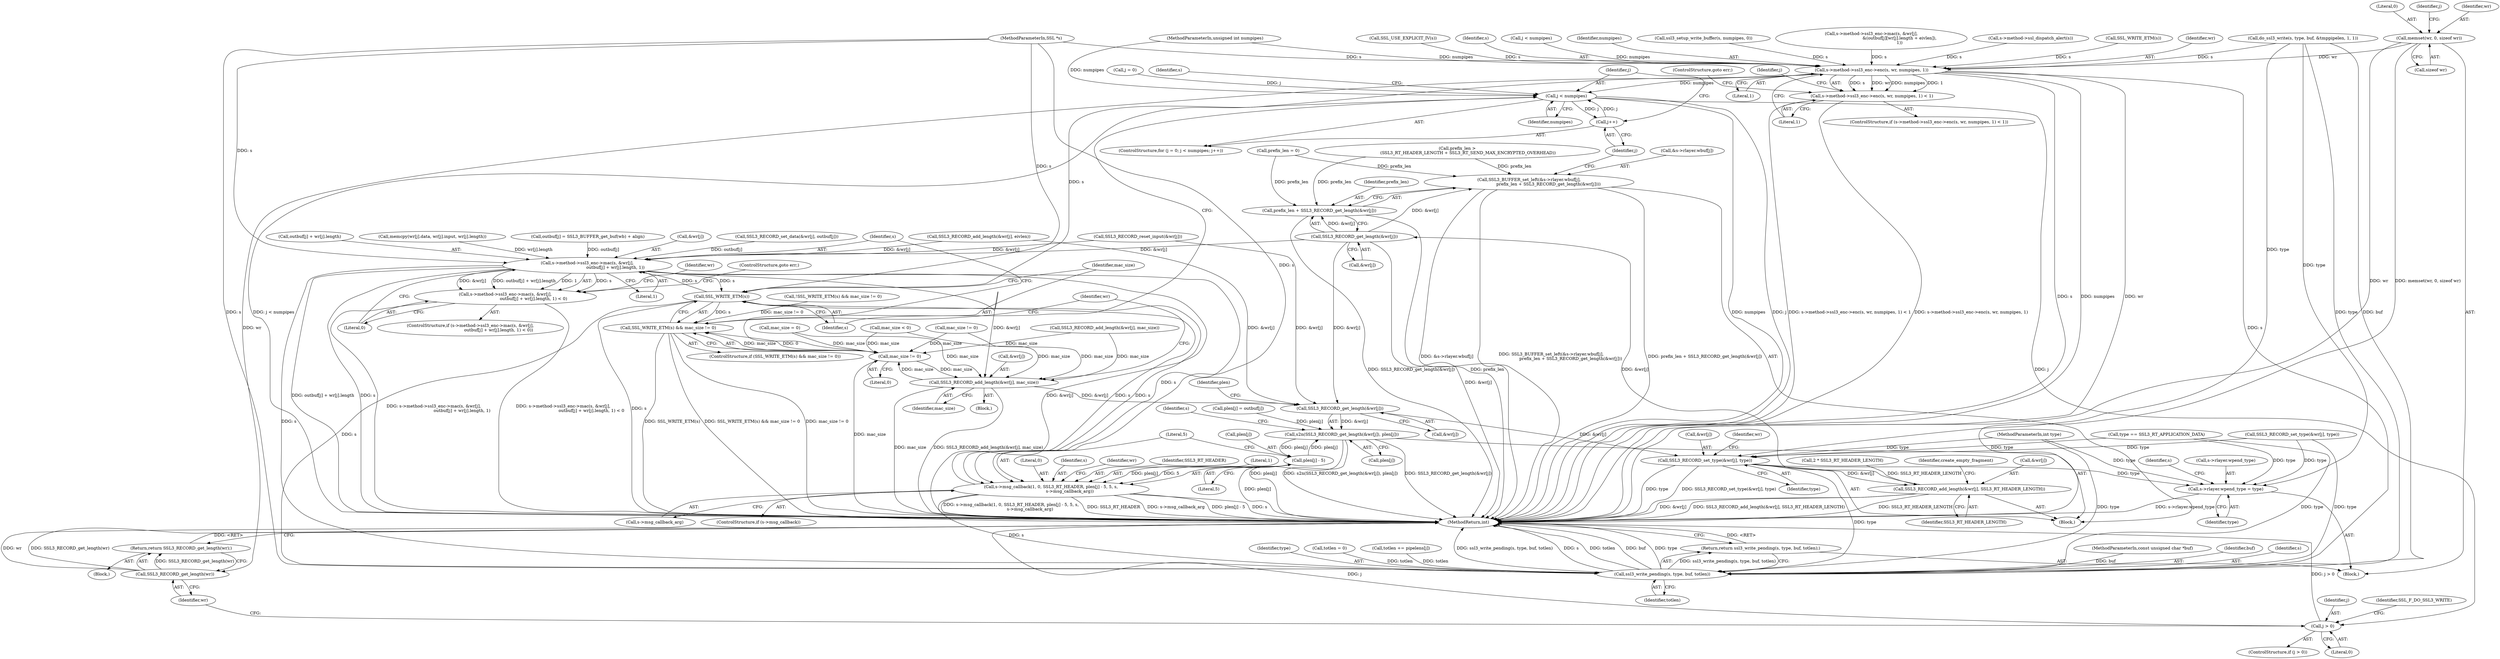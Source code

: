 digraph "0_openssl_4ad93618d26a3ea23d36ad5498ff4f59eff3a4d2@API" {
"1000521" [label="(Call,memset(wr, 0, sizeof wr))"];
"1000749" [label="(Call,s->method->ssl3_enc->enc(s, wr, numpipes, 1))"];
"1000748" [label="(Call,s->method->ssl3_enc->enc(s, wr, numpipes, 1) < 1)"];
"1000760" [label="(Call,j < numpipes)"];
"1000763" [label="(Call,j++)"];
"1000843" [label="(Call,j > 0)"];
"1000768" [label="(Call,SSL_WRITE_ETM(s))"];
"1000767" [label="(Call,SSL_WRITE_ETM(s) && mac_size != 0)"];
"1000776" [label="(Call,s->method->ssl3_enc->mac(s, &wr[j],\n                                          outbuf[j] + wr[j].length, 1))"];
"1000775" [label="(Call,s->method->ssl3_enc->mac(s, &wr[j],\n                                          outbuf[j] + wr[j].length, 1) < 0)"];
"1000794" [label="(Call,SSL3_RECORD_add_length(&wr[j], mac_size))"];
"1000770" [label="(Call,mac_size != 0)"];
"1000801" [label="(Call,SSL3_RECORD_get_length(&wr[j]))"];
"1000800" [label="(Call,s2n(SSL3_RECORD_get_length(&wr[j]), plen[j]))"];
"1000817" [label="(Call,plen[j] - 5)"];
"1000813" [label="(Call,s->msg_callback(1, 0, SSL3_RT_HEADER, plen[j] - 5, 5, s,\n                            s->msg_callback_arg))"];
"1000899" [label="(Call,ssl3_write_pending(s, type, buf, totlen))"];
"1000898" [label="(Return,return ssl3_write_pending(s, type, buf, totlen);)"];
"1000827" [label="(Call,SSL3_RECORD_set_type(&wr[j], type))"];
"1000833" [label="(Call,SSL3_RECORD_add_length(&wr[j], SSL3_RT_HEADER_LENGTH))"];
"1000865" [label="(Call,SSL3_RECORD_get_length(&wr[j]))"];
"1000854" [label="(Call,SSL3_BUFFER_set_left(&s->rlayer.wbuf[j],\n                             prefix_len + SSL3_RECORD_get_length(&wr[j])))"];
"1000863" [label="(Call,prefix_len + SSL3_RECORD_get_length(&wr[j]))"];
"1000884" [label="(Call,s->rlayer.wpend_type = type)"];
"1000852" [label="(Call,SSL3_RECORD_get_length(wr))"];
"1000851" [label="(Return,return SSL3_RECORD_get_length(wr);)"];
"1000791" [label="(Literal,1)"];
"1000765" [label="(Block,)"];
"1000834" [label="(Call,&wr[j])"];
"1000794" [label="(Call,SSL3_RECORD_add_length(&wr[j], mac_size))"];
"1000873" [label="(Identifier,s)"];
"1000884" [label="(Call,s->rlayer.wpend_type = type)"];
"1000767" [label="(Call,SSL_WRITE_ETM(s) && mac_size != 0)"];
"1000813" [label="(Call,s->msg_callback(1, 0, SSL3_RT_HEADER, plen[j] - 5, 5, s,\n                            s->msg_callback_arg))"];
"1000521" [label="(Call,memset(wr, 0, sizeof wr))"];
"1000793" [label="(ControlStructure,goto err;)"];
"1000782" [label="(Call,outbuf[j] + wr[j].length)"];
"1000836" [label="(Identifier,wr)"];
"1000770" [label="(Call,mac_size != 0)"];
"1000131" [label="(MethodParameterIn,const unsigned char *buf)"];
"1000807" [label="(Identifier,plen)"];
"1000690" [label="(Call,SSL_WRITE_ETM(s))"];
"1000801" [label="(Call,SSL3_RECORD_get_length(&wr[j]))"];
"1000908" [label="(MethodReturn,int)"];
"1000273" [label="(Call,mac_size < 0)"];
"1000852" [label="(Call,SSL3_RECORD_get_length(wr))"];
"1000842" [label="(ControlStructure,if (j > 0))"];
"1000811" [label="(Identifier,s)"];
"1000800" [label="(Call,s2n(SSL3_RECORD_get_length(&wr[j]), plen[j]))"];
"1000741" [label="(Call,SSL3_RECORD_add_length(&wr[j], eivlen))"];
"1000865" [label="(Call,SSL3_RECORD_get_length(&wr[j]))"];
"1000733" [label="(Call,SSL3_RECORD_reset_input(&wr[j]))"];
"1000843" [label="(Call,j > 0)"];
"1000841" [label="(Block,)"];
"1000751" [label="(Identifier,wr)"];
"1000773" [label="(Block,)"];
"1000758" [label="(Identifier,j)"];
"1000523" [label="(Literal,0)"];
"1000832" [label="(Identifier,type)"];
"1000815" [label="(Literal,0)"];
"1000466" [label="(Call,SSL_USE_EXPLICIT_IV(s))"];
"1000902" [label="(Identifier,buf)"];
"1000747" [label="(ControlStructure,if (s->method->ssl3_enc->enc(s, wr, numpipes, 1) < 1))"];
"1000761" [label="(Identifier,j)"];
"1000768" [label="(Call,SSL_WRITE_ETM(s))"];
"1000845" [label="(Literal,0)"];
"1000775" [label="(Call,s->method->ssl3_enc->mac(s, &wr[j],\n                                          outbuf[j] + wr[j].length, 1) < 0)"];
"1000903" [label="(Identifier,totlen)"];
"1000838" [label="(Identifier,SSL3_RT_HEADER_LENGTH)"];
"1000823" [label="(Identifier,s)"];
"1000754" [label="(Literal,1)"];
"1000806" [label="(Call,plen[j])"];
"1000776" [label="(Call,s->method->ssl3_enc->mac(s, &wr[j],\n                                          outbuf[j] + wr[j].length, 1))"];
"1000900" [label="(Identifier,s)"];
"1000854" [label="(Call,SSL3_BUFFER_set_left(&s->rlayer.wbuf[j],\n                             prefix_len + SSL3_RECORD_get_length(&wr[j])))"];
"1000894" [label="(Identifier,s)"];
"1000802" [label="(Call,&wr[j])"];
"1000756" [label="(ControlStructure,for (j = 0; j < numpipes; j++))"];
"1000827" [label="(Call,SSL3_RECORD_set_type(&wr[j], type))"];
"1000146" [label="(Call,prefix_len = 0)"];
"1000755" [label="(ControlStructure,goto err;)"];
"1000359" [label="(Call,2 * SSL3_RT_HEADER_LENGTH)"];
"1000863" [label="(Call,prefix_len + SSL3_RECORD_get_length(&wr[j]))"];
"1000821" [label="(Literal,5)"];
"1000692" [label="(Call,mac_size != 0)"];
"1000774" [label="(ControlStructure,if (s->method->ssl3_enc->mac(s, &wr[j],\n                                          outbuf[j] + wr[j].length, 1) < 0))"];
"1000130" [label="(MethodParameterIn,int type)"];
"1000901" [label="(Identifier,type)"];
"1000129" [label="(MethodParameterIn,SSL *s)"];
"1000688" [label="(Call,!SSL_WRITE_ETM(s) && mac_size != 0)"];
"1000753" [label="(Literal,1)"];
"1000824" [label="(Call,s->msg_callback_arg)"];
"1000763" [label="(Call,j++)"];
"1000898" [label="(Return,return ssl3_write_pending(s, type, buf, totlen);)"];
"1000797" [label="(Identifier,wr)"];
"1000818" [label="(Call,plen[j])"];
"1000809" [label="(ControlStructure,if (s->msg_callback))"];
"1000666" [label="(Call,memcpy(wr[j].data, wr[j].input, wr[j].length))"];
"1000853" [label="(Identifier,wr)"];
"1000298" [label="(Call,type == SSL3_RT_APPLICATION_DATA)"];
"1000322" [label="(Call,prefix_len >\n                (SSL3_RT_HEADER_LENGTH + SSL3_RT_SEND_MAX_ENCRYPTED_OVERHEAD))"];
"1000748" [label="(Call,s->method->ssl3_enc->enc(s, wr, numpipes, 1) < 1)"];
"1000518" [label="(Call,totlen = 0)"];
"1000830" [label="(Identifier,wr)"];
"1000855" [label="(Call,&s->rlayer.wbuf[j])"];
"1000750" [label="(Identifier,s)"];
"1000816" [label="(Identifier,SSL3_RT_HEADER)"];
"1000719" [label="(Call,SSL3_RECORD_add_length(&wr[j], mac_size))"];
"1000864" [label="(Identifier,prefix_len)"];
"1000530" [label="(Call,j < numpipes)"];
"1000752" [label="(Identifier,numpipes)"];
"1000890" [label="(Identifier,type)"];
"1000777" [label="(Identifier,s)"];
"1000844" [label="(Identifier,j)"];
"1000639" [label="(Call,totlen += pipelens[j])"];
"1000848" [label="(Identifier,SSL_F_DO_SSL3_WRITE)"];
"1000833" [label="(Call,SSL3_RECORD_add_length(&wr[j], SSL3_RT_HEADER_LENGTH))"];
"1000214" [label="(Call,ssl3_setup_write_buffer(s, numpipes, 0))"];
"1000828" [label="(Call,&wr[j])"];
"1000769" [label="(Identifier,s)"];
"1000135" [label="(Block,)"];
"1000817" [label="(Call,plen[j] - 5)"];
"1000866" [label="(Call,&wr[j])"];
"1000822" [label="(Literal,5)"];
"1000698" [label="(Call,s->method->ssl3_enc->mac(s, &wr[j],\n                                          &(outbuf[j][wr[j].length + eivlen]),\n                                          1))"];
"1000524" [label="(Call,sizeof wr)"];
"1000528" [label="(Identifier,j)"];
"1000450" [label="(Call,outbuf[j] = SSL3_BUFFER_get_buf(wb) + align)"];
"1000261" [label="(Call,mac_size = 0)"];
"1000814" [label="(Literal,1)"];
"1000772" [label="(Literal,0)"];
"1000749" [label="(Call,s->method->ssl3_enc->enc(s, wr, numpipes, 1))"];
"1000764" [label="(Identifier,j)"];
"1000196" [label="(Call,s->method->ssl_dispatch_alert(s))"];
"1000804" [label="(Identifier,wr)"];
"1000522" [label="(Identifier,wr)"];
"1000778" [label="(Call,&wr[j])"];
"1000757" [label="(Call,j = 0)"];
"1000799" [label="(Identifier,mac_size)"];
"1000545" [label="(Call,SSL3_RECORD_set_type(&wr[j], type))"];
"1000792" [label="(Literal,0)"];
"1000308" [label="(Call,do_ssl3_write(s, type, buf, &tmppipelen, 1, 1))"];
"1000851" [label="(Return,return SSL3_RECORD_get_length(wr);)"];
"1000885" [label="(Call,s->rlayer.wpend_type)"];
"1000596" [label="(Call,plen[j] = outbuf[j])"];
"1000725" [label="(Call,SSL3_RECORD_set_data(&wr[j], outbuf[j]))"];
"1000760" [label="(Call,j < numpipes)"];
"1000840" [label="(Identifier,create_empty_fragment)"];
"1000766" [label="(ControlStructure,if (SSL_WRITE_ETM(s) && mac_size != 0))"];
"1000133" [label="(MethodParameterIn,unsigned int numpipes)"];
"1000899" [label="(Call,ssl3_write_pending(s, type, buf, totlen))"];
"1000795" [label="(Call,&wr[j])"];
"1000762" [label="(Identifier,numpipes)"];
"1000771" [label="(Identifier,mac_size)"];
"1000521" -> "1000135"  [label="AST: "];
"1000521" -> "1000524"  [label="CFG: "];
"1000522" -> "1000521"  [label="AST: "];
"1000523" -> "1000521"  [label="AST: "];
"1000524" -> "1000521"  [label="AST: "];
"1000528" -> "1000521"  [label="CFG: "];
"1000521" -> "1000908"  [label="DDG: wr"];
"1000521" -> "1000908"  [label="DDG: memset(wr, 0, sizeof wr)"];
"1000521" -> "1000749"  [label="DDG: wr"];
"1000749" -> "1000748"  [label="AST: "];
"1000749" -> "1000753"  [label="CFG: "];
"1000750" -> "1000749"  [label="AST: "];
"1000751" -> "1000749"  [label="AST: "];
"1000752" -> "1000749"  [label="AST: "];
"1000753" -> "1000749"  [label="AST: "];
"1000754" -> "1000749"  [label="CFG: "];
"1000749" -> "1000908"  [label="DDG: wr"];
"1000749" -> "1000908"  [label="DDG: s"];
"1000749" -> "1000908"  [label="DDG: numpipes"];
"1000749" -> "1000748"  [label="DDG: s"];
"1000749" -> "1000748"  [label="DDG: wr"];
"1000749" -> "1000748"  [label="DDG: numpipes"];
"1000749" -> "1000748"  [label="DDG: 1"];
"1000308" -> "1000749"  [label="DDG: s"];
"1000466" -> "1000749"  [label="DDG: s"];
"1000196" -> "1000749"  [label="DDG: s"];
"1000214" -> "1000749"  [label="DDG: s"];
"1000690" -> "1000749"  [label="DDG: s"];
"1000698" -> "1000749"  [label="DDG: s"];
"1000129" -> "1000749"  [label="DDG: s"];
"1000530" -> "1000749"  [label="DDG: numpipes"];
"1000133" -> "1000749"  [label="DDG: numpipes"];
"1000749" -> "1000760"  [label="DDG: numpipes"];
"1000749" -> "1000768"  [label="DDG: s"];
"1000749" -> "1000852"  [label="DDG: wr"];
"1000749" -> "1000899"  [label="DDG: s"];
"1000748" -> "1000747"  [label="AST: "];
"1000748" -> "1000754"  [label="CFG: "];
"1000754" -> "1000748"  [label="AST: "];
"1000755" -> "1000748"  [label="CFG: "];
"1000758" -> "1000748"  [label="CFG: "];
"1000748" -> "1000908"  [label="DDG: s->method->ssl3_enc->enc(s, wr, numpipes, 1) < 1"];
"1000748" -> "1000908"  [label="DDG: s->method->ssl3_enc->enc(s, wr, numpipes, 1)"];
"1000760" -> "1000756"  [label="AST: "];
"1000760" -> "1000762"  [label="CFG: "];
"1000761" -> "1000760"  [label="AST: "];
"1000762" -> "1000760"  [label="AST: "];
"1000769" -> "1000760"  [label="CFG: "];
"1000873" -> "1000760"  [label="CFG: "];
"1000760" -> "1000908"  [label="DDG: numpipes"];
"1000760" -> "1000908"  [label="DDG: j < numpipes"];
"1000760" -> "1000908"  [label="DDG: j"];
"1000757" -> "1000760"  [label="DDG: j"];
"1000763" -> "1000760"  [label="DDG: j"];
"1000133" -> "1000760"  [label="DDG: numpipes"];
"1000760" -> "1000763"  [label="DDG: j"];
"1000760" -> "1000843"  [label="DDG: j"];
"1000763" -> "1000756"  [label="AST: "];
"1000763" -> "1000764"  [label="CFG: "];
"1000764" -> "1000763"  [label="AST: "];
"1000761" -> "1000763"  [label="CFG: "];
"1000843" -> "1000842"  [label="AST: "];
"1000843" -> "1000845"  [label="CFG: "];
"1000844" -> "1000843"  [label="AST: "];
"1000845" -> "1000843"  [label="AST: "];
"1000848" -> "1000843"  [label="CFG: "];
"1000853" -> "1000843"  [label="CFG: "];
"1000843" -> "1000908"  [label="DDG: j > 0"];
"1000843" -> "1000908"  [label="DDG: j"];
"1000768" -> "1000767"  [label="AST: "];
"1000768" -> "1000769"  [label="CFG: "];
"1000769" -> "1000768"  [label="AST: "];
"1000771" -> "1000768"  [label="CFG: "];
"1000767" -> "1000768"  [label="CFG: "];
"1000768" -> "1000908"  [label="DDG: s"];
"1000768" -> "1000767"  [label="DDG: s"];
"1000813" -> "1000768"  [label="DDG: s"];
"1000776" -> "1000768"  [label="DDG: s"];
"1000129" -> "1000768"  [label="DDG: s"];
"1000768" -> "1000776"  [label="DDG: s"];
"1000768" -> "1000813"  [label="DDG: s"];
"1000768" -> "1000899"  [label="DDG: s"];
"1000767" -> "1000766"  [label="AST: "];
"1000767" -> "1000770"  [label="CFG: "];
"1000770" -> "1000767"  [label="AST: "];
"1000777" -> "1000767"  [label="CFG: "];
"1000804" -> "1000767"  [label="CFG: "];
"1000767" -> "1000908"  [label="DDG: SSL_WRITE_ETM(s) && mac_size != 0"];
"1000767" -> "1000908"  [label="DDG: mac_size != 0"];
"1000767" -> "1000908"  [label="DDG: SSL_WRITE_ETM(s)"];
"1000688" -> "1000767"  [label="DDG: mac_size != 0"];
"1000770" -> "1000767"  [label="DDG: mac_size"];
"1000770" -> "1000767"  [label="DDG: 0"];
"1000776" -> "1000775"  [label="AST: "];
"1000776" -> "1000791"  [label="CFG: "];
"1000777" -> "1000776"  [label="AST: "];
"1000778" -> "1000776"  [label="AST: "];
"1000782" -> "1000776"  [label="AST: "];
"1000791" -> "1000776"  [label="AST: "];
"1000792" -> "1000776"  [label="CFG: "];
"1000776" -> "1000908"  [label="DDG: outbuf[j] + wr[j].length"];
"1000776" -> "1000908"  [label="DDG: s"];
"1000776" -> "1000908"  [label="DDG: &wr[j]"];
"1000776" -> "1000775"  [label="DDG: s"];
"1000776" -> "1000775"  [label="DDG: &wr[j]"];
"1000776" -> "1000775"  [label="DDG: outbuf[j] + wr[j].length"];
"1000776" -> "1000775"  [label="DDG: 1"];
"1000129" -> "1000776"  [label="DDG: s"];
"1000741" -> "1000776"  [label="DDG: &wr[j]"];
"1000865" -> "1000776"  [label="DDG: &wr[j]"];
"1000733" -> "1000776"  [label="DDG: &wr[j]"];
"1000725" -> "1000776"  [label="DDG: outbuf[j]"];
"1000450" -> "1000776"  [label="DDG: outbuf[j]"];
"1000666" -> "1000776"  [label="DDG: wr[j].length"];
"1000776" -> "1000794"  [label="DDG: &wr[j]"];
"1000776" -> "1000813"  [label="DDG: s"];
"1000776" -> "1000899"  [label="DDG: s"];
"1000775" -> "1000774"  [label="AST: "];
"1000775" -> "1000792"  [label="CFG: "];
"1000792" -> "1000775"  [label="AST: "];
"1000793" -> "1000775"  [label="CFG: "];
"1000797" -> "1000775"  [label="CFG: "];
"1000775" -> "1000908"  [label="DDG: s->method->ssl3_enc->mac(s, &wr[j],\n                                          outbuf[j] + wr[j].length, 1)"];
"1000775" -> "1000908"  [label="DDG: s->method->ssl3_enc->mac(s, &wr[j],\n                                          outbuf[j] + wr[j].length, 1) < 0"];
"1000794" -> "1000773"  [label="AST: "];
"1000794" -> "1000799"  [label="CFG: "];
"1000795" -> "1000794"  [label="AST: "];
"1000799" -> "1000794"  [label="AST: "];
"1000804" -> "1000794"  [label="CFG: "];
"1000794" -> "1000908"  [label="DDG: mac_size"];
"1000794" -> "1000908"  [label="DDG: SSL3_RECORD_add_length(&wr[j], mac_size)"];
"1000794" -> "1000770"  [label="DDG: mac_size"];
"1000692" -> "1000794"  [label="DDG: mac_size"];
"1000719" -> "1000794"  [label="DDG: mac_size"];
"1000261" -> "1000794"  [label="DDG: mac_size"];
"1000770" -> "1000794"  [label="DDG: mac_size"];
"1000273" -> "1000794"  [label="DDG: mac_size"];
"1000794" -> "1000801"  [label="DDG: &wr[j]"];
"1000770" -> "1000772"  [label="CFG: "];
"1000771" -> "1000770"  [label="AST: "];
"1000772" -> "1000770"  [label="AST: "];
"1000770" -> "1000908"  [label="DDG: mac_size"];
"1000692" -> "1000770"  [label="DDG: mac_size"];
"1000719" -> "1000770"  [label="DDG: mac_size"];
"1000261" -> "1000770"  [label="DDG: mac_size"];
"1000273" -> "1000770"  [label="DDG: mac_size"];
"1000801" -> "1000800"  [label="AST: "];
"1000801" -> "1000802"  [label="CFG: "];
"1000802" -> "1000801"  [label="AST: "];
"1000807" -> "1000801"  [label="CFG: "];
"1000801" -> "1000800"  [label="DDG: &wr[j]"];
"1000741" -> "1000801"  [label="DDG: &wr[j]"];
"1000865" -> "1000801"  [label="DDG: &wr[j]"];
"1000733" -> "1000801"  [label="DDG: &wr[j]"];
"1000801" -> "1000827"  [label="DDG: &wr[j]"];
"1000800" -> "1000765"  [label="AST: "];
"1000800" -> "1000806"  [label="CFG: "];
"1000806" -> "1000800"  [label="AST: "];
"1000811" -> "1000800"  [label="CFG: "];
"1000800" -> "1000908"  [label="DDG: plen[j]"];
"1000800" -> "1000908"  [label="DDG: s2n(SSL3_RECORD_get_length(&wr[j]), plen[j])"];
"1000800" -> "1000908"  [label="DDG: SSL3_RECORD_get_length(&wr[j])"];
"1000596" -> "1000800"  [label="DDG: plen[j]"];
"1000817" -> "1000800"  [label="DDG: plen[j]"];
"1000800" -> "1000817"  [label="DDG: plen[j]"];
"1000817" -> "1000813"  [label="AST: "];
"1000817" -> "1000821"  [label="CFG: "];
"1000818" -> "1000817"  [label="AST: "];
"1000821" -> "1000817"  [label="AST: "];
"1000822" -> "1000817"  [label="CFG: "];
"1000817" -> "1000908"  [label="DDG: plen[j]"];
"1000817" -> "1000813"  [label="DDG: plen[j]"];
"1000817" -> "1000813"  [label="DDG: 5"];
"1000813" -> "1000809"  [label="AST: "];
"1000813" -> "1000824"  [label="CFG: "];
"1000814" -> "1000813"  [label="AST: "];
"1000815" -> "1000813"  [label="AST: "];
"1000816" -> "1000813"  [label="AST: "];
"1000822" -> "1000813"  [label="AST: "];
"1000823" -> "1000813"  [label="AST: "];
"1000824" -> "1000813"  [label="AST: "];
"1000830" -> "1000813"  [label="CFG: "];
"1000813" -> "1000908"  [label="DDG: SSL3_RT_HEADER"];
"1000813" -> "1000908"  [label="DDG: s->msg_callback_arg"];
"1000813" -> "1000908"  [label="DDG: plen[j] - 5"];
"1000813" -> "1000908"  [label="DDG: s"];
"1000813" -> "1000908"  [label="DDG: s->msg_callback(1, 0, SSL3_RT_HEADER, plen[j] - 5, 5, s,\n                            s->msg_callback_arg)"];
"1000129" -> "1000813"  [label="DDG: s"];
"1000813" -> "1000899"  [label="DDG: s"];
"1000899" -> "1000898"  [label="AST: "];
"1000899" -> "1000903"  [label="CFG: "];
"1000900" -> "1000899"  [label="AST: "];
"1000901" -> "1000899"  [label="AST: "];
"1000902" -> "1000899"  [label="AST: "];
"1000903" -> "1000899"  [label="AST: "];
"1000898" -> "1000899"  [label="CFG: "];
"1000899" -> "1000908"  [label="DDG: ssl3_write_pending(s, type, buf, totlen)"];
"1000899" -> "1000908"  [label="DDG: s"];
"1000899" -> "1000908"  [label="DDG: totlen"];
"1000899" -> "1000908"  [label="DDG: buf"];
"1000899" -> "1000908"  [label="DDG: type"];
"1000899" -> "1000898"  [label="DDG: ssl3_write_pending(s, type, buf, totlen)"];
"1000129" -> "1000899"  [label="DDG: s"];
"1000130" -> "1000899"  [label="DDG: type"];
"1000298" -> "1000899"  [label="DDG: type"];
"1000827" -> "1000899"  [label="DDG: type"];
"1000545" -> "1000899"  [label="DDG: type"];
"1000308" -> "1000899"  [label="DDG: type"];
"1000308" -> "1000899"  [label="DDG: buf"];
"1000131" -> "1000899"  [label="DDG: buf"];
"1000639" -> "1000899"  [label="DDG: totlen"];
"1000518" -> "1000899"  [label="DDG: totlen"];
"1000898" -> "1000135"  [label="AST: "];
"1000908" -> "1000898"  [label="CFG: "];
"1000898" -> "1000908"  [label="DDG: <RET>"];
"1000827" -> "1000765"  [label="AST: "];
"1000827" -> "1000832"  [label="CFG: "];
"1000828" -> "1000827"  [label="AST: "];
"1000832" -> "1000827"  [label="AST: "];
"1000836" -> "1000827"  [label="CFG: "];
"1000827" -> "1000908"  [label="DDG: SSL3_RECORD_set_type(&wr[j], type)"];
"1000827" -> "1000908"  [label="DDG: type"];
"1000298" -> "1000827"  [label="DDG: type"];
"1000545" -> "1000827"  [label="DDG: type"];
"1000308" -> "1000827"  [label="DDG: type"];
"1000130" -> "1000827"  [label="DDG: type"];
"1000827" -> "1000833"  [label="DDG: &wr[j]"];
"1000827" -> "1000884"  [label="DDG: type"];
"1000833" -> "1000765"  [label="AST: "];
"1000833" -> "1000838"  [label="CFG: "];
"1000834" -> "1000833"  [label="AST: "];
"1000838" -> "1000833"  [label="AST: "];
"1000840" -> "1000833"  [label="CFG: "];
"1000833" -> "1000908"  [label="DDG: SSL3_RT_HEADER_LENGTH"];
"1000833" -> "1000908"  [label="DDG: &wr[j]"];
"1000833" -> "1000908"  [label="DDG: SSL3_RECORD_add_length(&wr[j], SSL3_RT_HEADER_LENGTH)"];
"1000359" -> "1000833"  [label="DDG: SSL3_RT_HEADER_LENGTH"];
"1000833" -> "1000865"  [label="DDG: &wr[j]"];
"1000865" -> "1000863"  [label="AST: "];
"1000865" -> "1000866"  [label="CFG: "];
"1000866" -> "1000865"  [label="AST: "];
"1000863" -> "1000865"  [label="CFG: "];
"1000865" -> "1000908"  [label="DDG: &wr[j]"];
"1000865" -> "1000854"  [label="DDG: &wr[j]"];
"1000865" -> "1000863"  [label="DDG: &wr[j]"];
"1000854" -> "1000765"  [label="AST: "];
"1000854" -> "1000863"  [label="CFG: "];
"1000855" -> "1000854"  [label="AST: "];
"1000863" -> "1000854"  [label="AST: "];
"1000764" -> "1000854"  [label="CFG: "];
"1000854" -> "1000908"  [label="DDG: &s->rlayer.wbuf[j]"];
"1000854" -> "1000908"  [label="DDG: SSL3_BUFFER_set_left(&s->rlayer.wbuf[j],\n                             prefix_len + SSL3_RECORD_get_length(&wr[j]))"];
"1000854" -> "1000908"  [label="DDG: prefix_len + SSL3_RECORD_get_length(&wr[j])"];
"1000322" -> "1000854"  [label="DDG: prefix_len"];
"1000146" -> "1000854"  [label="DDG: prefix_len"];
"1000864" -> "1000863"  [label="AST: "];
"1000863" -> "1000908"  [label="DDG: SSL3_RECORD_get_length(&wr[j])"];
"1000863" -> "1000908"  [label="DDG: prefix_len"];
"1000322" -> "1000863"  [label="DDG: prefix_len"];
"1000146" -> "1000863"  [label="DDG: prefix_len"];
"1000884" -> "1000135"  [label="AST: "];
"1000884" -> "1000890"  [label="CFG: "];
"1000885" -> "1000884"  [label="AST: "];
"1000890" -> "1000884"  [label="AST: "];
"1000894" -> "1000884"  [label="CFG: "];
"1000884" -> "1000908"  [label="DDG: s->rlayer.wpend_type"];
"1000298" -> "1000884"  [label="DDG: type"];
"1000545" -> "1000884"  [label="DDG: type"];
"1000308" -> "1000884"  [label="DDG: type"];
"1000130" -> "1000884"  [label="DDG: type"];
"1000852" -> "1000851"  [label="AST: "];
"1000852" -> "1000853"  [label="CFG: "];
"1000853" -> "1000852"  [label="AST: "];
"1000851" -> "1000852"  [label="CFG: "];
"1000852" -> "1000908"  [label="DDG: wr"];
"1000852" -> "1000908"  [label="DDG: SSL3_RECORD_get_length(wr)"];
"1000852" -> "1000851"  [label="DDG: SSL3_RECORD_get_length(wr)"];
"1000851" -> "1000841"  [label="AST: "];
"1000908" -> "1000851"  [label="CFG: "];
"1000851" -> "1000908"  [label="DDG: <RET>"];
}
